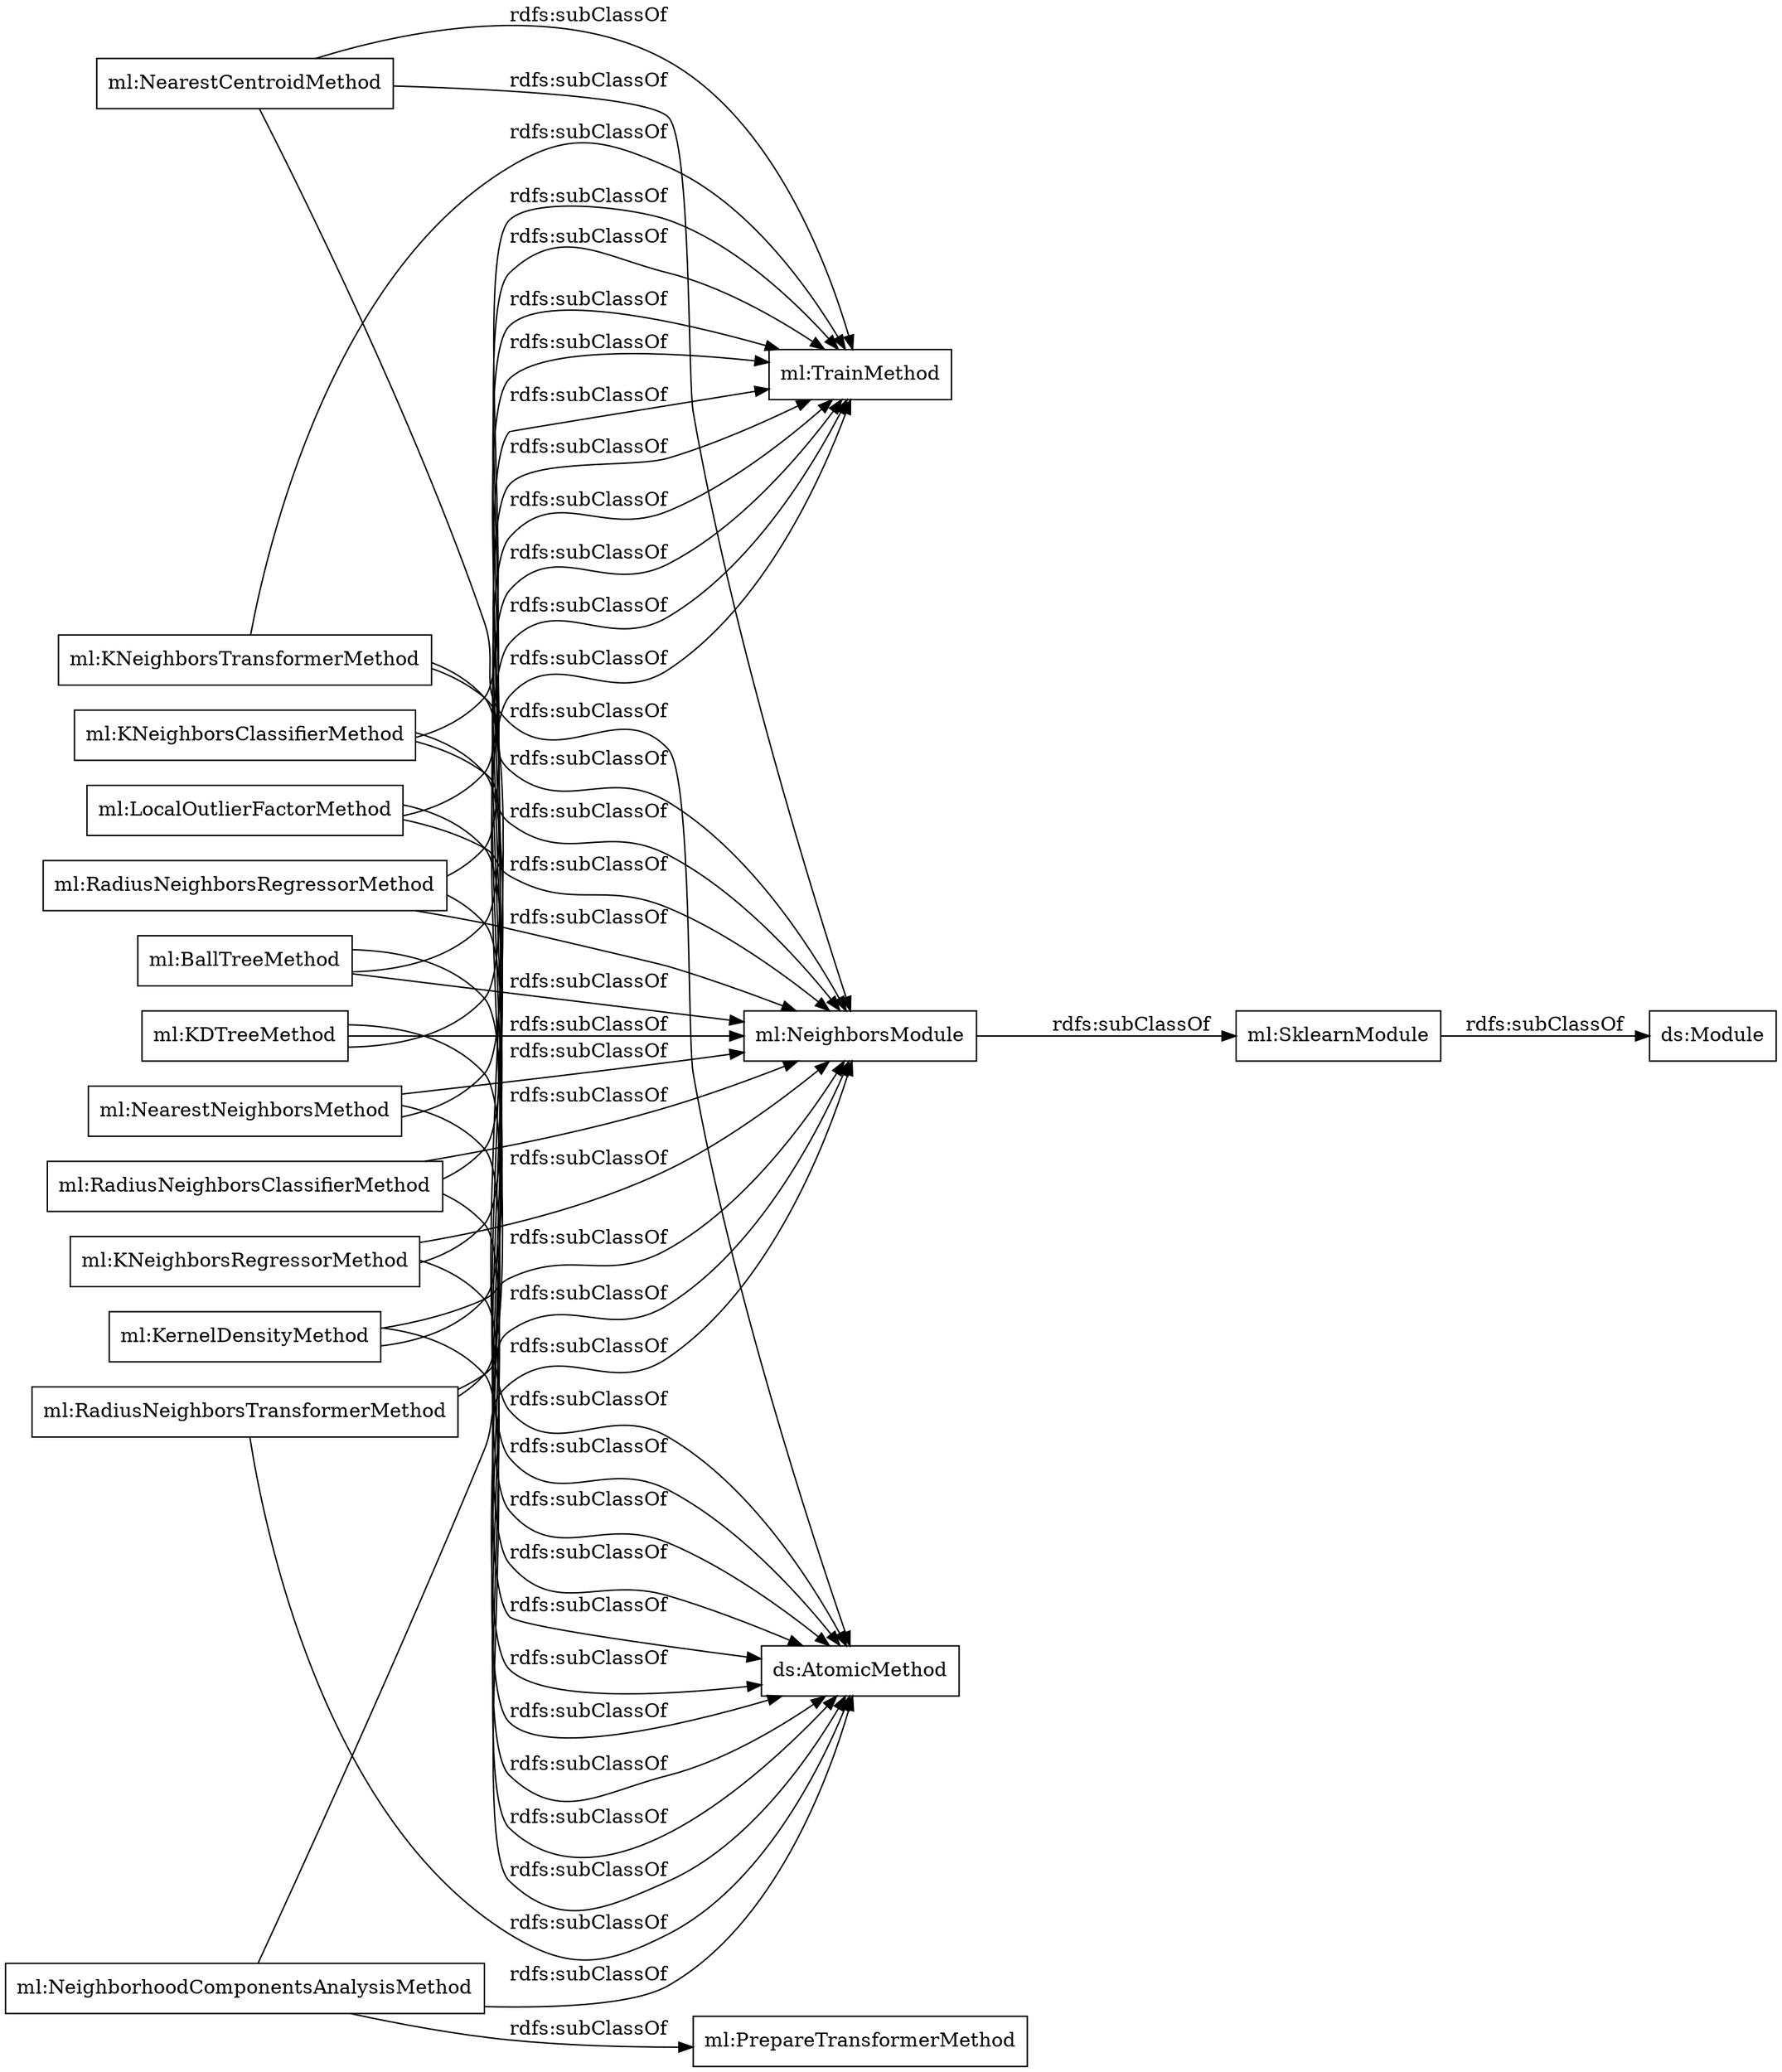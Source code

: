 digraph ar2dtool_diagram { 
rankdir=LR;
size="1000"
node [shape = rectangle, color="black"]; "ml:RadiusNeighborsTransformerMethod" "ml:KNeighborsTransformerMethod" "ml:NeighborhoodComponentsAnalysisMethod" "ml:KNeighborsClassifierMethod" "ml:RadiusNeighborsRegressorMethod" "ml:LocalOutlierFactorMethod" "ml:BallTreeMethod" "ml:KDTreeMethod" "ml:NearestNeighborsMethod" "ml:KNeighborsRegressorMethod" "ml:SklearnModule" "ml:RadiusNeighborsClassifierMethod" "ml:NeighborsModule" "ml:KernelDensityMethod" "ml:NearestCentroidMethod" ; /*classes style*/
	"ml:KNeighborsRegressorMethod" -> "ml:TrainMethod" [ label = "rdfs:subClassOf" ];
	"ml:KNeighborsRegressorMethod" -> "ml:NeighborsModule" [ label = "rdfs:subClassOf" ];
	"ml:KNeighborsRegressorMethod" -> "ds:AtomicMethod" [ label = "rdfs:subClassOf" ];
	"ml:SklearnModule" -> "ds:Module" [ label = "rdfs:subClassOf" ];
	"ml:KNeighborsTransformerMethod" -> "ml:TrainMethod" [ label = "rdfs:subClassOf" ];
	"ml:KNeighborsTransformerMethod" -> "ml:NeighborsModule" [ label = "rdfs:subClassOf" ];
	"ml:KNeighborsTransformerMethod" -> "ds:AtomicMethod" [ label = "rdfs:subClassOf" ];
	"ml:LocalOutlierFactorMethod" -> "ml:TrainMethod" [ label = "rdfs:subClassOf" ];
	"ml:LocalOutlierFactorMethod" -> "ml:NeighborsModule" [ label = "rdfs:subClassOf" ];
	"ml:LocalOutlierFactorMethod" -> "ds:AtomicMethod" [ label = "rdfs:subClassOf" ];
	"ml:KDTreeMethod" -> "ml:TrainMethod" [ label = "rdfs:subClassOf" ];
	"ml:KDTreeMethod" -> "ml:NeighborsModule" [ label = "rdfs:subClassOf" ];
	"ml:KDTreeMethod" -> "ds:AtomicMethod" [ label = "rdfs:subClassOf" ];
	"ml:NearestNeighborsMethod" -> "ml:TrainMethod" [ label = "rdfs:subClassOf" ];
	"ml:NearestNeighborsMethod" -> "ml:NeighborsModule" [ label = "rdfs:subClassOf" ];
	"ml:NearestNeighborsMethod" -> "ds:AtomicMethod" [ label = "rdfs:subClassOf" ];
	"ml:NearestCentroidMethod" -> "ml:TrainMethod" [ label = "rdfs:subClassOf" ];
	"ml:NearestCentroidMethod" -> "ml:NeighborsModule" [ label = "rdfs:subClassOf" ];
	"ml:NearestCentroidMethod" -> "ds:AtomicMethod" [ label = "rdfs:subClassOf" ];
	"ml:KNeighborsClassifierMethod" -> "ml:TrainMethod" [ label = "rdfs:subClassOf" ];
	"ml:KNeighborsClassifierMethod" -> "ml:NeighborsModule" [ label = "rdfs:subClassOf" ];
	"ml:KNeighborsClassifierMethod" -> "ds:AtomicMethod" [ label = "rdfs:subClassOf" ];
	"ml:NeighborsModule" -> "ml:SklearnModule" [ label = "rdfs:subClassOf" ];
	"ml:NeighborhoodComponentsAnalysisMethod" -> "ml:PrepareTransformerMethod" [ label = "rdfs:subClassOf" ];
	"ml:NeighborhoodComponentsAnalysisMethod" -> "ml:NeighborsModule" [ label = "rdfs:subClassOf" ];
	"ml:NeighborhoodComponentsAnalysisMethod" -> "ds:AtomicMethod" [ label = "rdfs:subClassOf" ];
	"ml:RadiusNeighborsClassifierMethod" -> "ml:TrainMethod" [ label = "rdfs:subClassOf" ];
	"ml:RadiusNeighborsClassifierMethod" -> "ml:NeighborsModule" [ label = "rdfs:subClassOf" ];
	"ml:RadiusNeighborsClassifierMethod" -> "ds:AtomicMethod" [ label = "rdfs:subClassOf" ];
	"ml:RadiusNeighborsTransformerMethod" -> "ml:TrainMethod" [ label = "rdfs:subClassOf" ];
	"ml:RadiusNeighborsTransformerMethod" -> "ml:NeighborsModule" [ label = "rdfs:subClassOf" ];
	"ml:RadiusNeighborsTransformerMethod" -> "ds:AtomicMethod" [ label = "rdfs:subClassOf" ];
	"ml:BallTreeMethod" -> "ml:TrainMethod" [ label = "rdfs:subClassOf" ];
	"ml:BallTreeMethod" -> "ml:NeighborsModule" [ label = "rdfs:subClassOf" ];
	"ml:BallTreeMethod" -> "ds:AtomicMethod" [ label = "rdfs:subClassOf" ];
	"ml:KernelDensityMethod" -> "ml:TrainMethod" [ label = "rdfs:subClassOf" ];
	"ml:KernelDensityMethod" -> "ml:NeighborsModule" [ label = "rdfs:subClassOf" ];
	"ml:KernelDensityMethod" -> "ds:AtomicMethod" [ label = "rdfs:subClassOf" ];
	"ml:RadiusNeighborsRegressorMethod" -> "ml:TrainMethod" [ label = "rdfs:subClassOf" ];
	"ml:RadiusNeighborsRegressorMethod" -> "ml:NeighborsModule" [ label = "rdfs:subClassOf" ];
	"ml:RadiusNeighborsRegressorMethod" -> "ds:AtomicMethod" [ label = "rdfs:subClassOf" ];

}
